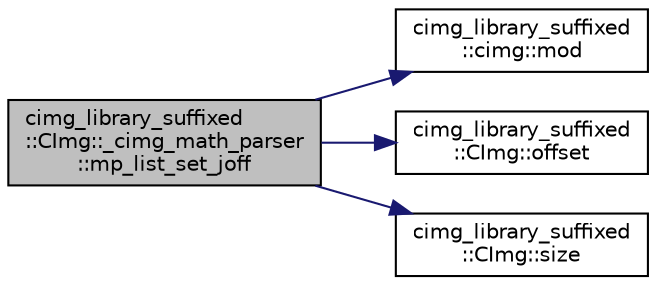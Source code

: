 digraph "cimg_library_suffixed::CImg::_cimg_math_parser::mp_list_set_joff"
{
  edge [fontname="Helvetica",fontsize="10",labelfontname="Helvetica",labelfontsize="10"];
  node [fontname="Helvetica",fontsize="10",shape=record];
  rankdir="LR";
  Node764 [label="cimg_library_suffixed\l::CImg::_cimg_math_parser\l::mp_list_set_joff",height=0.2,width=0.4,color="black", fillcolor="grey75", style="filled", fontcolor="black"];
  Node764 -> Node765 [color="midnightblue",fontsize="10",style="solid",fontname="Helvetica"];
  Node765 [label="cimg_library_suffixed\l::cimg::mod",height=0.2,width=0.4,color="black", fillcolor="white", style="filled",URL="$namespacecimg__library__suffixed_1_1cimg.html#afcc02428c9b7d9100e1674369d25cc40",tooltip="Return the modulo of a value. "];
  Node764 -> Node766 [color="midnightblue",fontsize="10",style="solid",fontname="Helvetica"];
  Node766 [label="cimg_library_suffixed\l::CImg::offset",height=0.2,width=0.4,color="black", fillcolor="white", style="filled",URL="$structcimg__library__suffixed_1_1_c_img.html#a85e66b869e393fd4a81049d2cde9b3f7",tooltip="Return the offset to a located pixel value, with respect to the beginning of the pixel buffer..."];
  Node764 -> Node767 [color="midnightblue",fontsize="10",style="solid",fontname="Helvetica"];
  Node767 [label="cimg_library_suffixed\l::CImg::size",height=0.2,width=0.4,color="black", fillcolor="white", style="filled",URL="$structcimg__library__suffixed_1_1_c_img.html#a4ba2e100802443474e3f453639ec8a5a",tooltip="Return the total number of pixel values. "];
}
